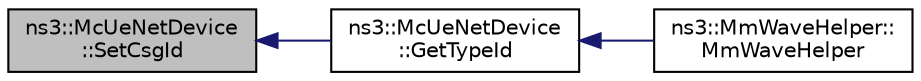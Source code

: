 digraph "ns3::McUeNetDevice::SetCsgId"
{
  edge [fontname="Helvetica",fontsize="10",labelfontname="Helvetica",labelfontsize="10"];
  node [fontname="Helvetica",fontsize="10",shape=record];
  rankdir="LR";
  Node1 [label="ns3::McUeNetDevice\l::SetCsgId",height=0.2,width=0.4,color="black", fillcolor="grey75", style="filled", fontcolor="black"];
  Node1 -> Node2 [dir="back",color="midnightblue",fontsize="10",style="solid"];
  Node2 [label="ns3::McUeNetDevice\l::GetTypeId",height=0.2,width=0.4,color="black", fillcolor="white", style="filled",URL="$df/df3/classns3_1_1McUeNetDevice.html#a4f8fa1514631a9edfe9130c4195d393e"];
  Node2 -> Node3 [dir="back",color="midnightblue",fontsize="10",style="solid"];
  Node3 [label="ns3::MmWaveHelper::\lMmWaveHelper",height=0.2,width=0.4,color="black", fillcolor="white", style="filled",URL="$dd/d6b/classns3_1_1MmWaveHelper.html#a8acf1e1c476b8ac12107d93446c93a77"];
}
